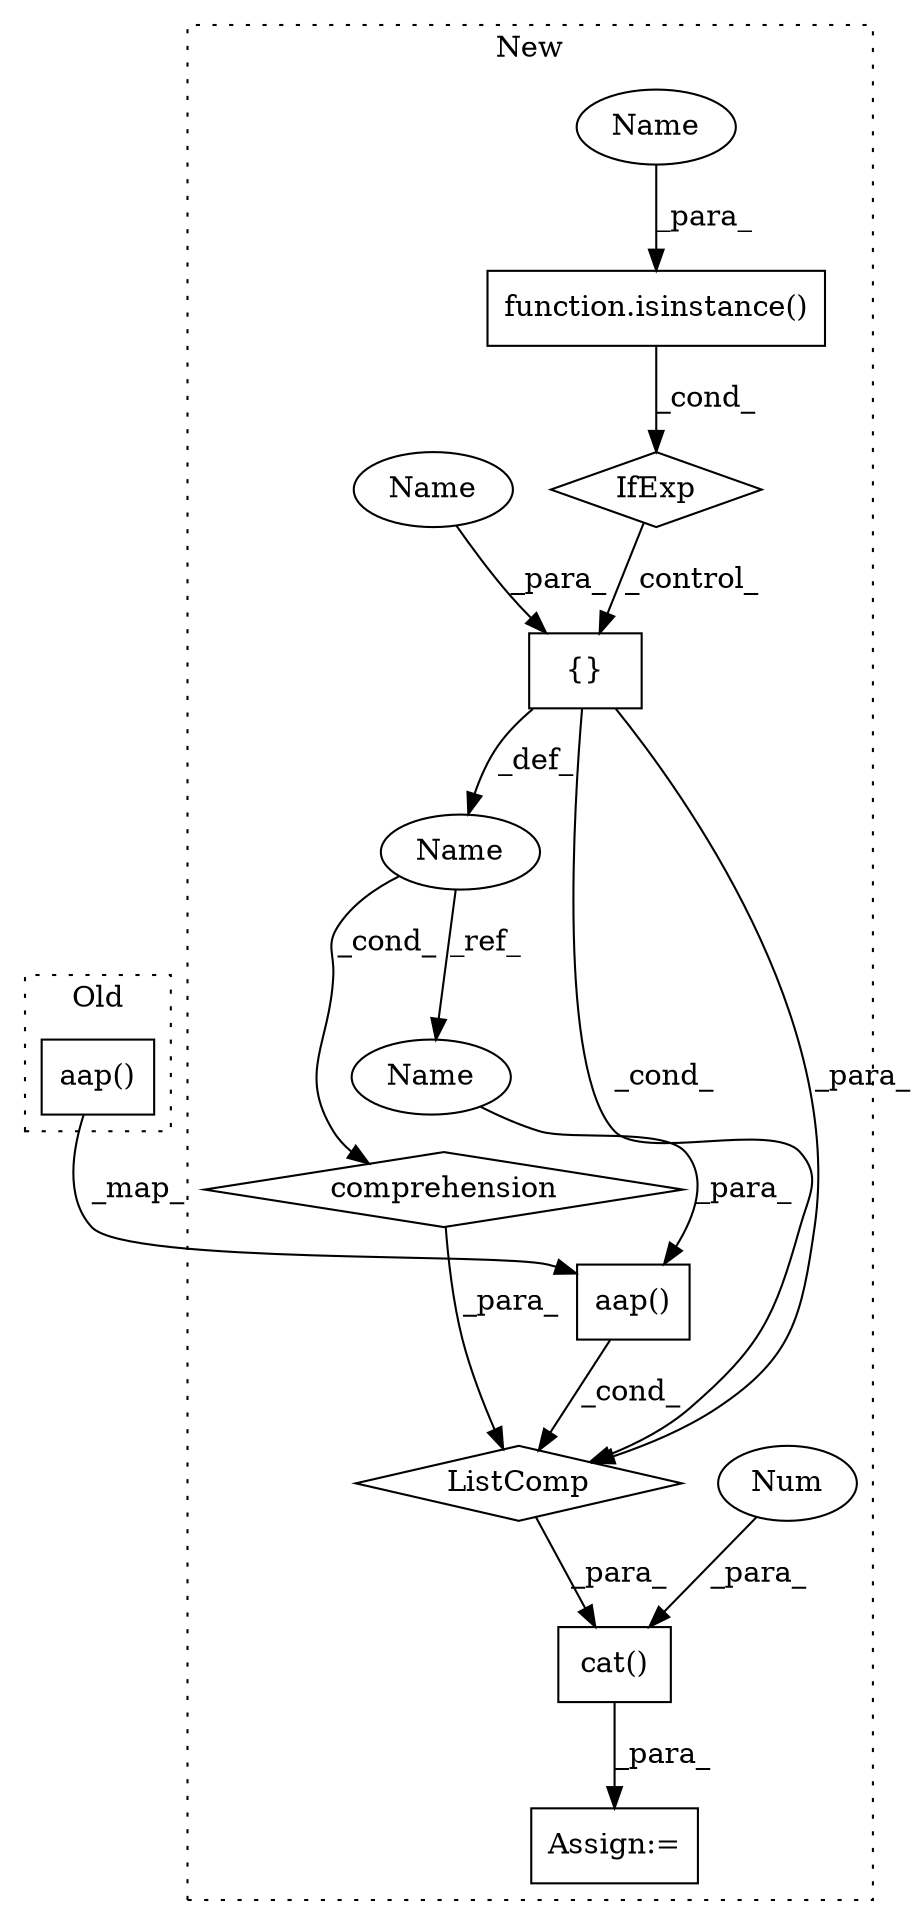 digraph G {
subgraph cluster0 {
1 [label="aap()" a="75" s="4151,4161" l="9,1" shape="box"];
label = "Old";
style="dotted";
}
subgraph cluster1 {
2 [label="aap()" a="75" s="4139,4149" l="9,1" shape="box"];
3 [label="{}" a="59" s="4191,4193" l="1,0" shape="box"];
4 [label="IfExp" a="51" s="4162,4185" l="4,6" shape="diamond"];
5 [label="Name" a="87" s="4155" l="1" shape="ellipse"];
6 [label="comprehension" a="45" s="4151" l="3" shape="diamond"];
7 [label="cat()" a="75" s="4128,4199" l="10,1" shape="box"];
8 [label="ListComp" a="106" s="4138" l="58" shape="diamond"];
9 [label="function.isinstance()" a="75" s="4166,4184" l="11,1" shape="box"];
10 [label="Num" a="76" s="4198" l="1" shape="ellipse"];
11 [label="Assign:=" a="68" s="4125" l="3" shape="box"];
12 [label="Name" a="87" s="4148" l="1" shape="ellipse"];
13 [label="Name" a="87" s="4177" l="1" shape="ellipse"];
14 [label="Name" a="87" s="4192" l="1" shape="ellipse"];
label = "New";
style="dotted";
}
1 -> 2 [label="_map_"];
2 -> 8 [label="_cond_"];
3 -> 8 [label="_cond_"];
3 -> 5 [label="_def_"];
3 -> 8 [label="_para_"];
4 -> 3 [label="_control_"];
5 -> 12 [label="_ref_"];
5 -> 6 [label="_cond_"];
6 -> 8 [label="_para_"];
7 -> 11 [label="_para_"];
8 -> 7 [label="_para_"];
9 -> 4 [label="_cond_"];
10 -> 7 [label="_para_"];
12 -> 2 [label="_para_"];
13 -> 9 [label="_para_"];
14 -> 3 [label="_para_"];
}